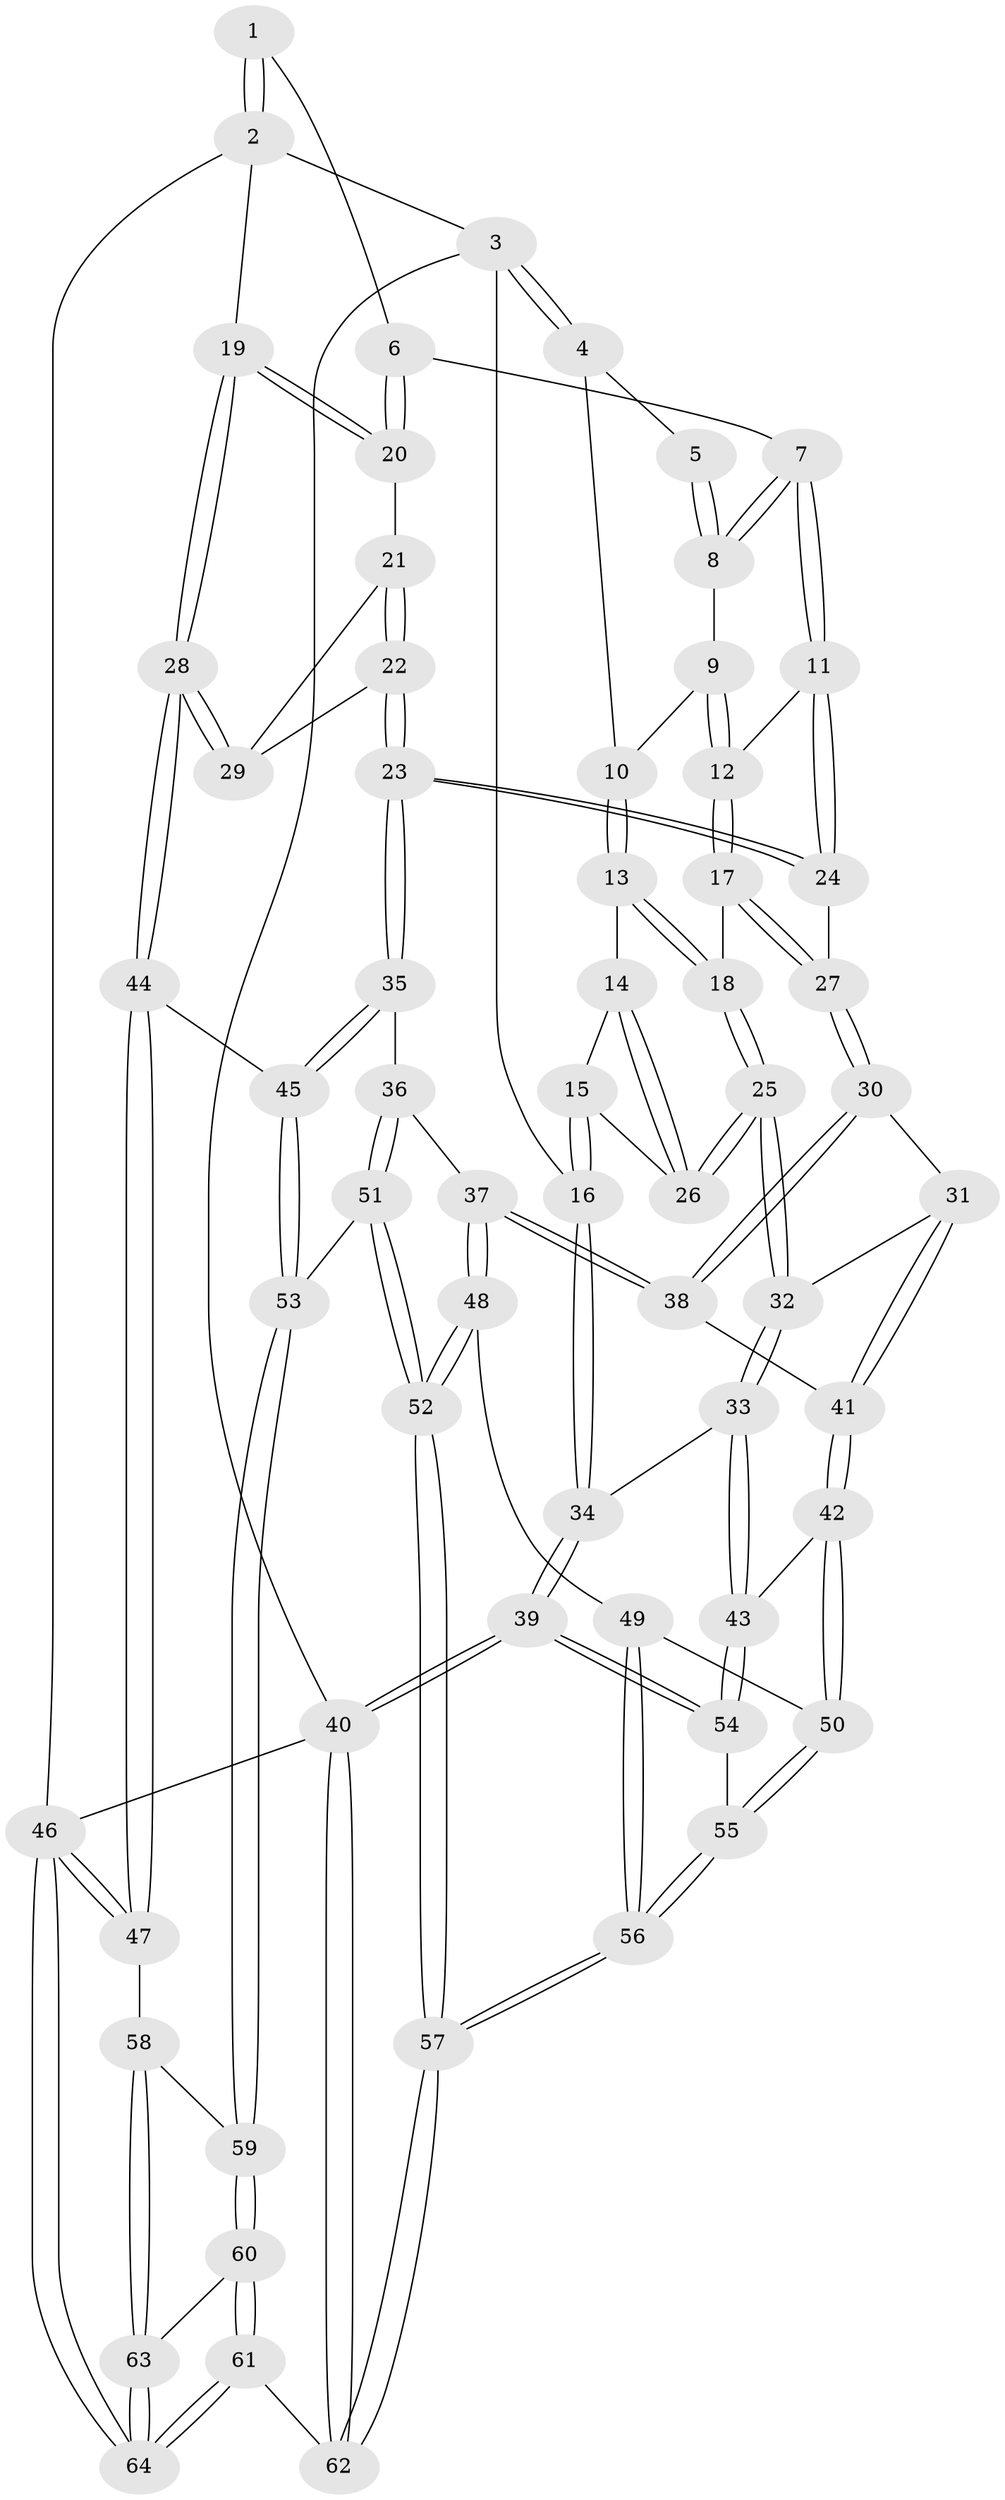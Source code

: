 // coarse degree distribution, {5: 0.24, 9: 0.04, 3: 0.36, 4: 0.12, 6: 0.16, 2: 0.08}
// Generated by graph-tools (version 1.1) at 2025/21/03/04/25 18:21:05]
// undirected, 64 vertices, 157 edges
graph export_dot {
graph [start="1"]
  node [color=gray90,style=filled];
  1 [pos="+0.8418562433994001+0"];
  2 [pos="+1+0"];
  3 [pos="+0+0"];
  4 [pos="+0.2718604611005975+0"];
  5 [pos="+0.5854504224013655+0"];
  6 [pos="+0.672826604157135+0.11978666096216922"];
  7 [pos="+0.6083636598752725+0.13004081821898542"];
  8 [pos="+0.557401977321095+0.03936190997010362"];
  9 [pos="+0.37741627010901196+0.03370315812069692"];
  10 [pos="+0.3218871433545213+0"];
  11 [pos="+0.6022091980943945+0.13547644038454035"];
  12 [pos="+0.46490917863662506+0.15912052198424634"];
  13 [pos="+0.2607780218791085+0.13681656041600057"];
  14 [pos="+0.1458998473891424+0.12363448574503519"];
  15 [pos="+0.001761118506004417+0.09463534616856802"];
  16 [pos="+0+0"];
  17 [pos="+0.4209168094990994+0.2751659142849537"];
  18 [pos="+0.26182252970901454+0.20148245226118391"];
  19 [pos="+1+0.18710657475740722"];
  20 [pos="+0.7125323284887942+0.15225434802853932"];
  21 [pos="+0.7125105753515856+0.24139081433512788"];
  22 [pos="+0.6466244788982523+0.40333369052335855"];
  23 [pos="+0.6265450785055927+0.42168527323359256"];
  24 [pos="+0.5760723291157857+0.3572645108258109"];
  25 [pos="+0.16541903412990114+0.3095479167066839"];
  26 [pos="+0.15047904668072531+0.28866636904258747"];
  27 [pos="+0.4239604983382936+0.2835428678665621"];
  28 [pos="+1+0.2588098811719105"];
  29 [pos="+0.8828614980502681+0.3084257915643111"];
  30 [pos="+0.3290663370419306+0.42330592997907257"];
  31 [pos="+0.2088776551352295+0.4060762149172231"];
  32 [pos="+0.1523907699706586+0.37080867900609676"];
  33 [pos="+0+0.46808561975383134"];
  34 [pos="+0+0.4593896196306705"];
  35 [pos="+0.6238143312577632+0.5111110647381606"];
  36 [pos="+0.577484783321724+0.5369113716706141"];
  37 [pos="+0.45026011855923626+0.5581125988479647"];
  38 [pos="+0.40794379266110525+0.5306690963923054"];
  39 [pos="+0+0.9998208321888772"];
  40 [pos="+0+1"];
  41 [pos="+0.22383137898548633+0.5954921302290068"];
  42 [pos="+0.18687094075382363+0.660987936295587"];
  43 [pos="+0.12039186598731709+0.6525037205194933"];
  44 [pos="+1+0.5650865081728316"];
  45 [pos="+0.7843927076239678+0.6088439426921719"];
  46 [pos="+1+1"];
  47 [pos="+1+0.5969193614299474"];
  48 [pos="+0.3781941615047676+0.709371585592075"];
  49 [pos="+0.32037026652668166+0.7003643310791335"];
  50 [pos="+0.19901393246727944+0.6742122111903285"];
  51 [pos="+0.5480560677604913+0.8174352974858653"];
  52 [pos="+0.43801433231146947+0.8973744408166607"];
  53 [pos="+0.7282647381962227+0.8029420347026373"];
  54 [pos="+0.005138823926869432+0.8422887142486059"];
  55 [pos="+0.20672924715463312+0.8825529920081696"];
  56 [pos="+0.20963176869140315+0.8853456559333113"];
  57 [pos="+0.37986810117392683+1"];
  58 [pos="+0.8378348173537965+0.9134197016482348"];
  59 [pos="+0.738137311827041+0.8229188495352914"];
  60 [pos="+0.6421444872734876+0.9835625593036361"];
  61 [pos="+0.4808471250025684+1"];
  62 [pos="+0.38598278867880875+1"];
  63 [pos="+0.845936875830971+0.9387207517712024"];
  64 [pos="+1+1"];
  1 -- 2;
  1 -- 2;
  1 -- 6;
  2 -- 3;
  2 -- 19;
  2 -- 46;
  3 -- 4;
  3 -- 4;
  3 -- 16;
  3 -- 40;
  4 -- 5;
  4 -- 10;
  5 -- 8;
  5 -- 8;
  6 -- 7;
  6 -- 20;
  6 -- 20;
  7 -- 8;
  7 -- 8;
  7 -- 11;
  7 -- 11;
  8 -- 9;
  9 -- 10;
  9 -- 12;
  9 -- 12;
  10 -- 13;
  10 -- 13;
  11 -- 12;
  11 -- 24;
  11 -- 24;
  12 -- 17;
  12 -- 17;
  13 -- 14;
  13 -- 18;
  13 -- 18;
  14 -- 15;
  14 -- 26;
  14 -- 26;
  15 -- 16;
  15 -- 16;
  15 -- 26;
  16 -- 34;
  16 -- 34;
  17 -- 18;
  17 -- 27;
  17 -- 27;
  18 -- 25;
  18 -- 25;
  19 -- 20;
  19 -- 20;
  19 -- 28;
  19 -- 28;
  20 -- 21;
  21 -- 22;
  21 -- 22;
  21 -- 29;
  22 -- 23;
  22 -- 23;
  22 -- 29;
  23 -- 24;
  23 -- 24;
  23 -- 35;
  23 -- 35;
  24 -- 27;
  25 -- 26;
  25 -- 26;
  25 -- 32;
  25 -- 32;
  27 -- 30;
  27 -- 30;
  28 -- 29;
  28 -- 29;
  28 -- 44;
  28 -- 44;
  30 -- 31;
  30 -- 38;
  30 -- 38;
  31 -- 32;
  31 -- 41;
  31 -- 41;
  32 -- 33;
  32 -- 33;
  33 -- 34;
  33 -- 43;
  33 -- 43;
  34 -- 39;
  34 -- 39;
  35 -- 36;
  35 -- 45;
  35 -- 45;
  36 -- 37;
  36 -- 51;
  36 -- 51;
  37 -- 38;
  37 -- 38;
  37 -- 48;
  37 -- 48;
  38 -- 41;
  39 -- 40;
  39 -- 40;
  39 -- 54;
  39 -- 54;
  40 -- 62;
  40 -- 62;
  40 -- 46;
  41 -- 42;
  41 -- 42;
  42 -- 43;
  42 -- 50;
  42 -- 50;
  43 -- 54;
  43 -- 54;
  44 -- 45;
  44 -- 47;
  44 -- 47;
  45 -- 53;
  45 -- 53;
  46 -- 47;
  46 -- 47;
  46 -- 64;
  46 -- 64;
  47 -- 58;
  48 -- 49;
  48 -- 52;
  48 -- 52;
  49 -- 50;
  49 -- 56;
  49 -- 56;
  50 -- 55;
  50 -- 55;
  51 -- 52;
  51 -- 52;
  51 -- 53;
  52 -- 57;
  52 -- 57;
  53 -- 59;
  53 -- 59;
  54 -- 55;
  55 -- 56;
  55 -- 56;
  56 -- 57;
  56 -- 57;
  57 -- 62;
  57 -- 62;
  58 -- 59;
  58 -- 63;
  58 -- 63;
  59 -- 60;
  59 -- 60;
  60 -- 61;
  60 -- 61;
  60 -- 63;
  61 -- 62;
  61 -- 64;
  61 -- 64;
  63 -- 64;
  63 -- 64;
}
